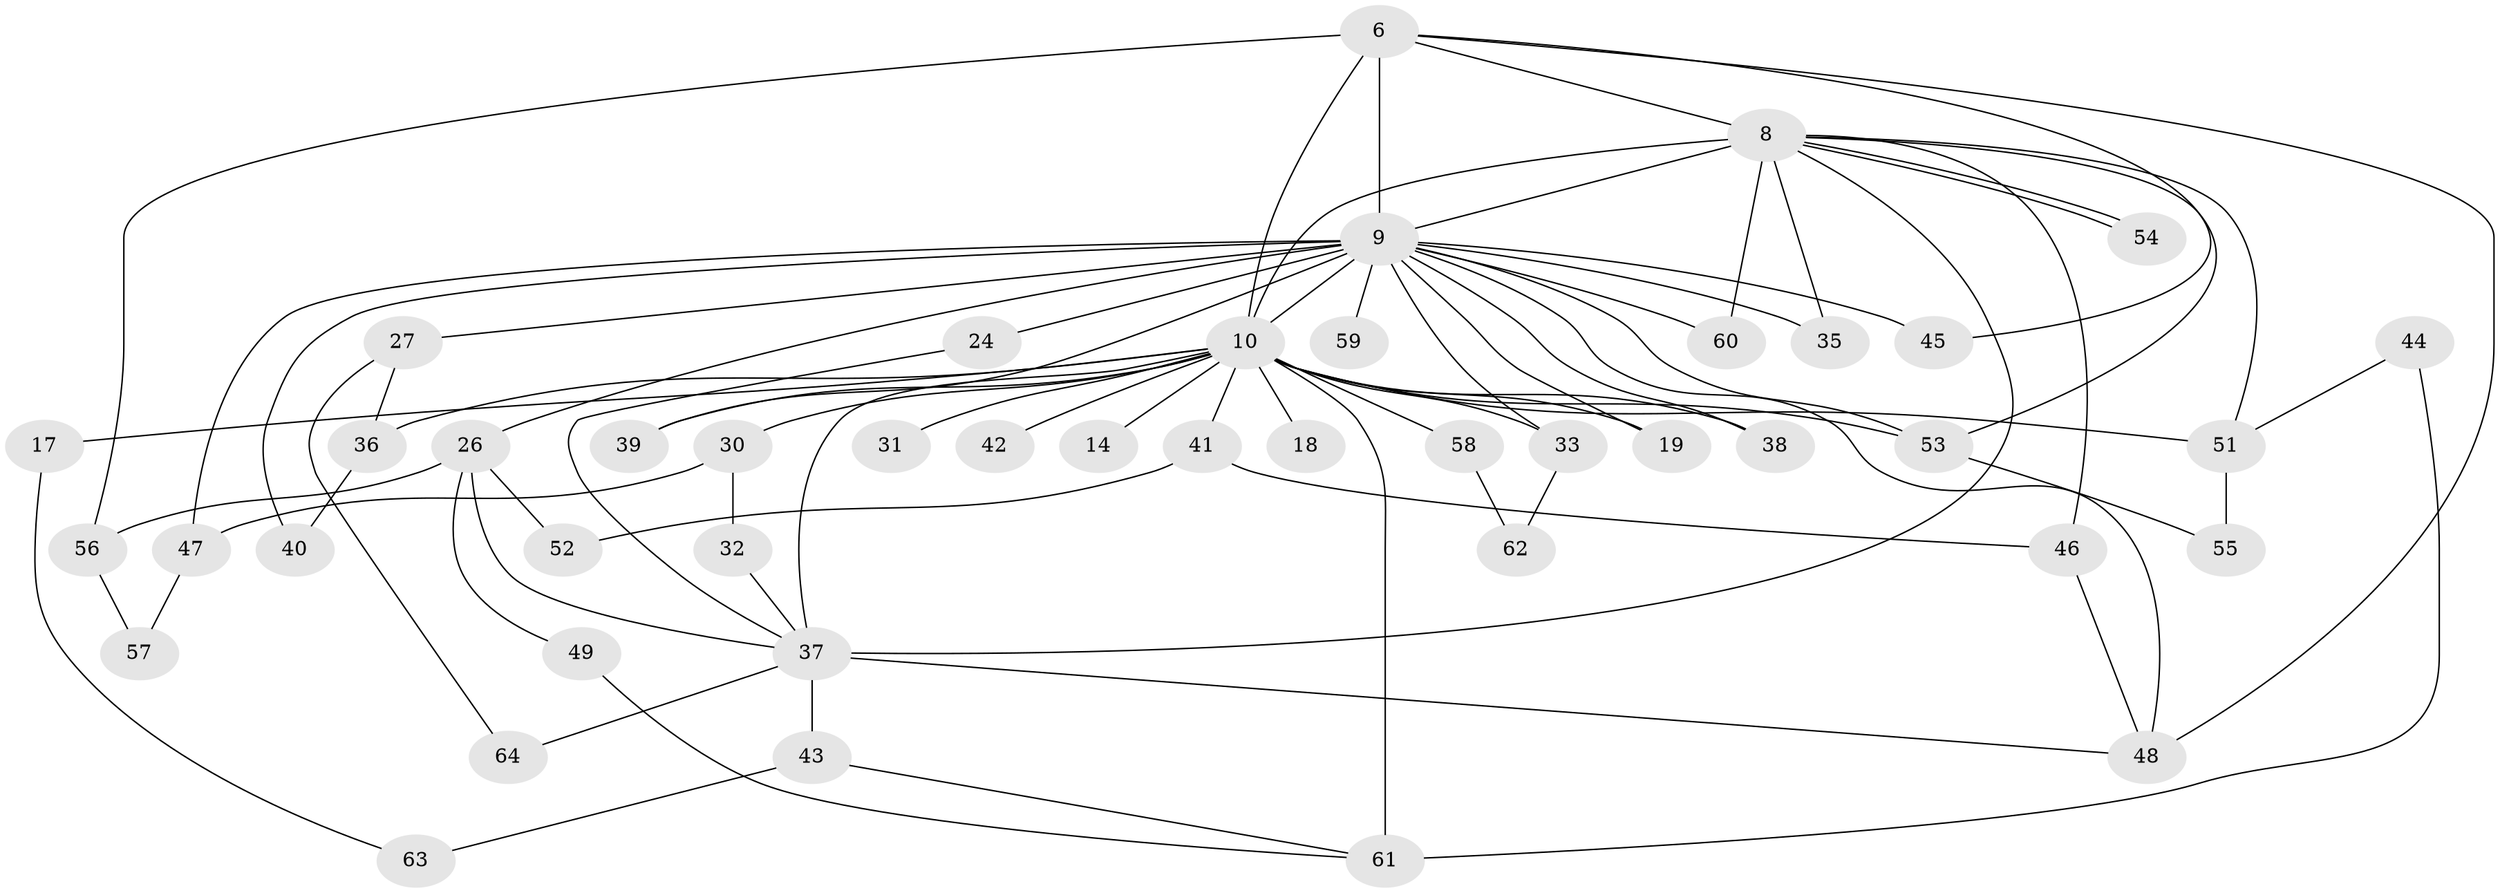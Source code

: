 // original degree distribution, {17: 0.0625, 16: 0.03125, 12: 0.015625, 9: 0.015625, 21: 0.015625, 13: 0.015625, 4: 0.0625, 6: 0.0625, 2: 0.484375, 3: 0.203125, 5: 0.03125}
// Generated by graph-tools (version 1.1) at 2025/47/03/04/25 21:47:17]
// undirected, 44 vertices, 78 edges
graph export_dot {
graph [start="1"]
  node [color=gray90,style=filled];
  6 [super="+3"];
  8;
  9 [super="+2"];
  10 [super="+5+7"];
  14;
  17;
  18;
  19;
  24;
  26;
  27;
  30;
  31 [super="+20"];
  32;
  33;
  35;
  36;
  37 [super="+13+34"];
  38 [super="+22"];
  39 [super="+29"];
  40;
  41;
  42;
  43;
  44;
  45;
  46 [super="+28"];
  47;
  48 [super="+21"];
  49;
  51 [super="+16"];
  52;
  53 [super="+50"];
  54;
  55;
  56;
  57;
  58;
  59;
  60;
  61 [super="+23"];
  62;
  63;
  64;
  6 -- 8 [weight=2];
  6 -- 9 [weight=6];
  6 -- 10 [weight=8];
  6 -- 45;
  6 -- 56;
  6 -- 48;
  8 -- 9 [weight=3];
  8 -- 10 [weight=4];
  8 -- 35;
  8 -- 37 [weight=3];
  8 -- 46 [weight=2];
  8 -- 54;
  8 -- 54;
  8 -- 60;
  8 -- 51;
  8 -- 53;
  9 -- 10 [weight=12];
  9 -- 33;
  9 -- 40;
  9 -- 59 [weight=2];
  9 -- 19;
  9 -- 24;
  9 -- 26;
  9 -- 27 [weight=2];
  9 -- 35;
  9 -- 38;
  9 -- 45;
  9 -- 47;
  9 -- 48 [weight=2];
  9 -- 53 [weight=2];
  9 -- 60;
  9 -- 39;
  10 -- 14 [weight=2];
  10 -- 18 [weight=2];
  10 -- 30 [weight=2];
  10 -- 33;
  10 -- 36;
  10 -- 38 [weight=2];
  10 -- 42 [weight=2];
  10 -- 17 [weight=2];
  10 -- 61 [weight=3];
  10 -- 19;
  10 -- 31 [weight=3];
  10 -- 39 [weight=2];
  10 -- 41;
  10 -- 51 [weight=2];
  10 -- 58 [weight=2];
  10 -- 37 [weight=2];
  10 -- 53;
  17 -- 63;
  24 -- 37;
  26 -- 49;
  26 -- 52;
  26 -- 56;
  26 -- 37;
  27 -- 36;
  27 -- 64;
  30 -- 32;
  30 -- 47;
  32 -- 37;
  33 -- 62;
  36 -- 40;
  37 -- 64;
  37 -- 43;
  37 -- 48;
  41 -- 52;
  41 -- 46;
  43 -- 63;
  43 -- 61;
  44 -- 61;
  44 -- 51;
  46 -- 48;
  47 -- 57;
  49 -- 61;
  51 -- 55;
  53 -- 55;
  56 -- 57;
  58 -- 62;
}
